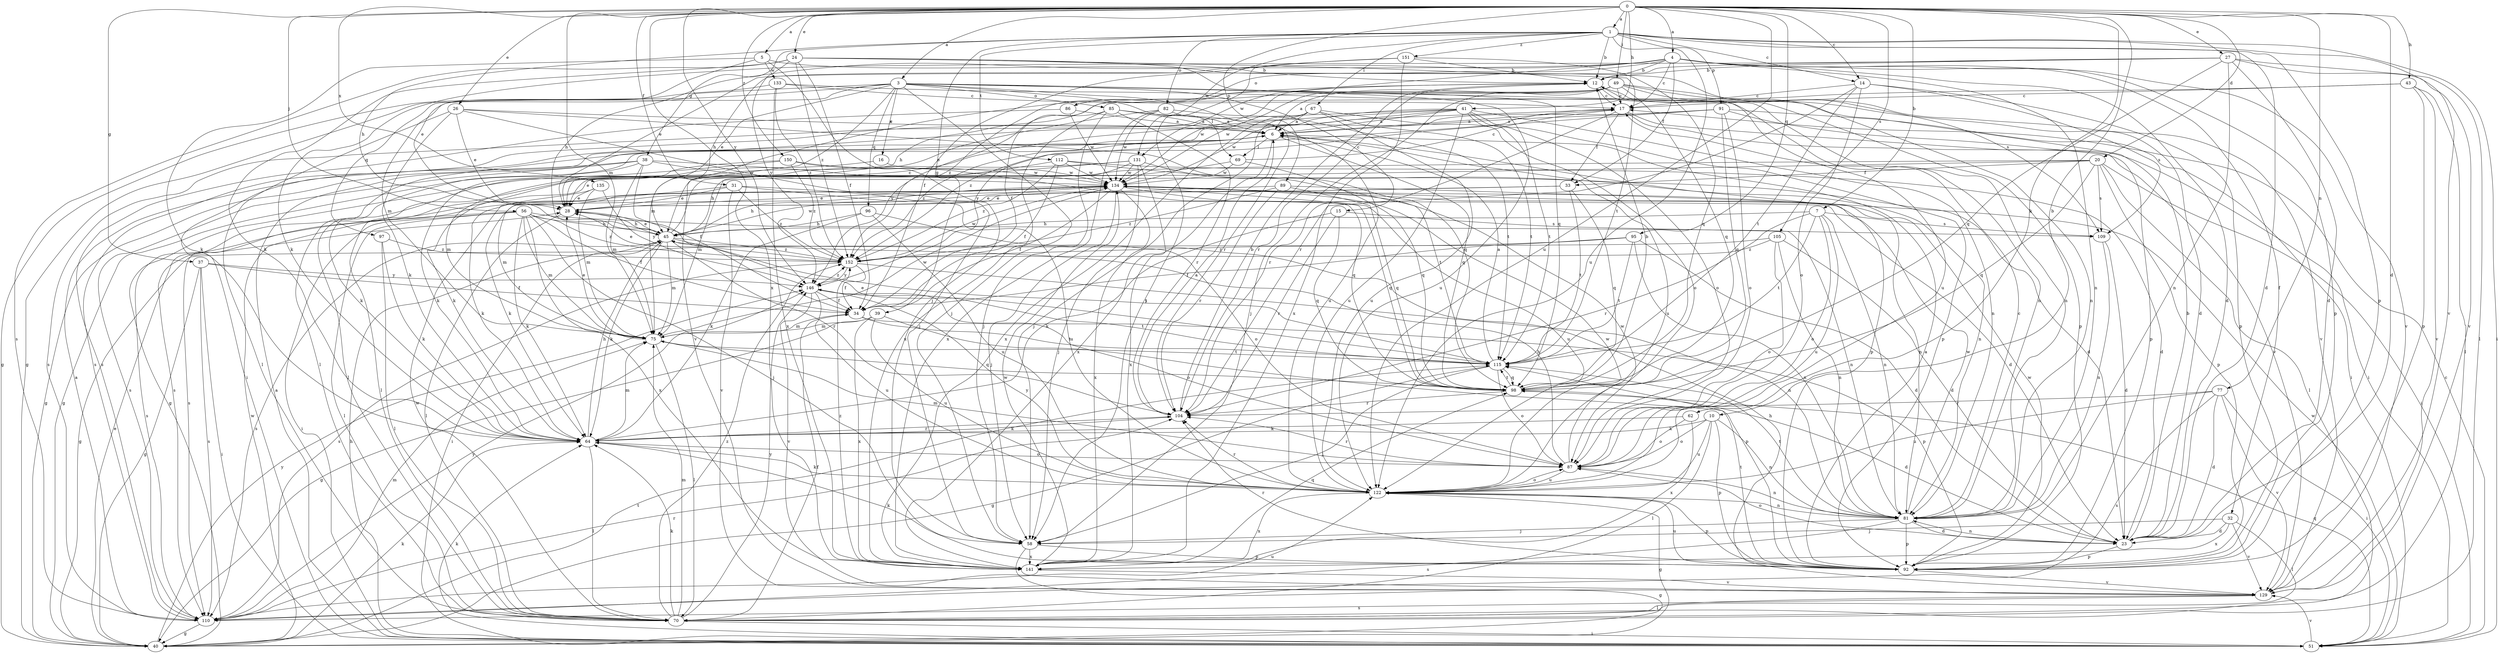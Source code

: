 strict digraph  {
0;
1;
3;
4;
5;
6;
7;
10;
12;
14;
15;
16;
17;
20;
23;
24;
26;
27;
28;
31;
32;
33;
34;
37;
38;
39;
40;
41;
43;
45;
49;
51;
56;
58;
62;
64;
67;
69;
70;
75;
77;
81;
82;
85;
86;
87;
89;
91;
92;
95;
96;
97;
98;
104;
105;
109;
110;
112;
115;
122;
129;
131;
133;
134;
135;
141;
146;
150;
151;
152;
0 -> 1  [label=a];
0 -> 3  [label=a];
0 -> 4  [label=a];
0 -> 5  [label=a];
0 -> 7  [label=b];
0 -> 10  [label=b];
0 -> 14  [label=c];
0 -> 20  [label=d];
0 -> 23  [label=d];
0 -> 24  [label=e];
0 -> 26  [label=e];
0 -> 27  [label=e];
0 -> 31  [label=f];
0 -> 37  [label=g];
0 -> 41  [label=h];
0 -> 43  [label=h];
0 -> 49  [label=i];
0 -> 56  [label=j];
0 -> 62  [label=k];
0 -> 75  [label=m];
0 -> 77  [label=n];
0 -> 89  [label=p];
0 -> 95  [label=q];
0 -> 105  [label=s];
0 -> 122  [label=u];
0 -> 135  [label=x];
0 -> 141  [label=x];
0 -> 146  [label=y];
0 -> 150  [label=z];
1 -> 12  [label=b];
1 -> 14  [label=c];
1 -> 23  [label=d];
1 -> 38  [label=g];
1 -> 39  [label=g];
1 -> 45  [label=h];
1 -> 51  [label=i];
1 -> 67  [label=l];
1 -> 82  [label=o];
1 -> 91  [label=p];
1 -> 92  [label=p];
1 -> 112  [label=t];
1 -> 122  [label=u];
1 -> 129  [label=v];
1 -> 131  [label=w];
1 -> 151  [label=z];
3 -> 15  [label=c];
3 -> 16  [label=c];
3 -> 28  [label=e];
3 -> 40  [label=g];
3 -> 58  [label=j];
3 -> 69  [label=l];
3 -> 75  [label=m];
3 -> 81  [label=n];
3 -> 85  [label=o];
3 -> 96  [label=q];
3 -> 97  [label=q];
3 -> 104  [label=r];
3 -> 122  [label=u];
3 -> 129  [label=v];
4 -> 12  [label=b];
4 -> 17  [label=c];
4 -> 23  [label=d];
4 -> 28  [label=e];
4 -> 32  [label=f];
4 -> 33  [label=f];
4 -> 45  [label=h];
4 -> 81  [label=n];
4 -> 86  [label=o];
4 -> 92  [label=p];
4 -> 129  [label=v];
4 -> 131  [label=w];
5 -> 28  [label=e];
5 -> 58  [label=j];
5 -> 64  [label=k];
5 -> 109  [label=s];
5 -> 133  [label=w];
6 -> 69  [label=l];
6 -> 70  [label=l];
6 -> 92  [label=p];
6 -> 98  [label=q];
6 -> 122  [label=u];
6 -> 141  [label=x];
6 -> 152  [label=z];
7 -> 45  [label=h];
7 -> 81  [label=n];
7 -> 87  [label=o];
7 -> 104  [label=r];
7 -> 109  [label=s];
7 -> 115  [label=t];
7 -> 122  [label=u];
10 -> 64  [label=k];
10 -> 70  [label=l];
10 -> 81  [label=n];
10 -> 87  [label=o];
10 -> 92  [label=p];
10 -> 122  [label=u];
12 -> 17  [label=c];
12 -> 92  [label=p];
12 -> 104  [label=r];
12 -> 122  [label=u];
12 -> 134  [label=w];
12 -> 152  [label=z];
14 -> 17  [label=c];
14 -> 87  [label=o];
14 -> 92  [label=p];
14 -> 104  [label=r];
14 -> 109  [label=s];
14 -> 115  [label=t];
15 -> 64  [label=k];
15 -> 98  [label=q];
15 -> 104  [label=r];
15 -> 109  [label=s];
16 -> 75  [label=m];
16 -> 134  [label=w];
17 -> 6  [label=a];
17 -> 33  [label=f];
17 -> 51  [label=i];
17 -> 104  [label=r];
17 -> 129  [label=v];
17 -> 146  [label=y];
20 -> 33  [label=f];
20 -> 45  [label=h];
20 -> 51  [label=i];
20 -> 70  [label=l];
20 -> 92  [label=p];
20 -> 98  [label=q];
20 -> 109  [label=s];
20 -> 110  [label=s];
23 -> 12  [label=b];
23 -> 81  [label=n];
23 -> 87  [label=o];
23 -> 92  [label=p];
24 -> 12  [label=b];
24 -> 34  [label=f];
24 -> 64  [label=k];
24 -> 98  [label=q];
24 -> 110  [label=s];
24 -> 115  [label=t];
24 -> 146  [label=y];
24 -> 152  [label=z];
26 -> 6  [label=a];
26 -> 28  [label=e];
26 -> 58  [label=j];
26 -> 64  [label=k];
26 -> 70  [label=l];
26 -> 98  [label=q];
27 -> 12  [label=b];
27 -> 23  [label=d];
27 -> 45  [label=h];
27 -> 64  [label=k];
27 -> 70  [label=l];
27 -> 81  [label=n];
27 -> 98  [label=q];
27 -> 129  [label=v];
28 -> 45  [label=h];
28 -> 70  [label=l];
31 -> 23  [label=d];
31 -> 28  [label=e];
31 -> 75  [label=m];
31 -> 122  [label=u];
31 -> 129  [label=v];
31 -> 152  [label=z];
32 -> 23  [label=d];
32 -> 58  [label=j];
32 -> 70  [label=l];
32 -> 129  [label=v];
32 -> 141  [label=x];
33 -> 28  [label=e];
33 -> 64  [label=k];
33 -> 98  [label=q];
33 -> 115  [label=t];
34 -> 75  [label=m];
34 -> 92  [label=p];
34 -> 115  [label=t];
37 -> 34  [label=f];
37 -> 40  [label=g];
37 -> 51  [label=i];
37 -> 110  [label=s];
37 -> 146  [label=y];
38 -> 23  [label=d];
38 -> 34  [label=f];
38 -> 40  [label=g];
38 -> 64  [label=k];
38 -> 75  [label=m];
38 -> 110  [label=s];
38 -> 134  [label=w];
39 -> 40  [label=g];
39 -> 75  [label=m];
39 -> 92  [label=p];
39 -> 122  [label=u];
39 -> 141  [label=x];
40 -> 28  [label=e];
40 -> 64  [label=k];
40 -> 115  [label=t];
40 -> 134  [label=w];
40 -> 146  [label=y];
41 -> 6  [label=a];
41 -> 51  [label=i];
41 -> 70  [label=l];
41 -> 81  [label=n];
41 -> 87  [label=o];
41 -> 92  [label=p];
41 -> 110  [label=s];
41 -> 115  [label=t];
41 -> 122  [label=u];
41 -> 134  [label=w];
43 -> 17  [label=c];
43 -> 45  [label=h];
43 -> 70  [label=l];
43 -> 92  [label=p];
43 -> 129  [label=v];
45 -> 17  [label=c];
45 -> 28  [label=e];
45 -> 51  [label=i];
45 -> 64  [label=k];
45 -> 75  [label=m];
45 -> 104  [label=r];
45 -> 110  [label=s];
45 -> 115  [label=t];
45 -> 134  [label=w];
45 -> 152  [label=z];
49 -> 6  [label=a];
49 -> 17  [label=c];
49 -> 23  [label=d];
49 -> 34  [label=f];
49 -> 58  [label=j];
49 -> 75  [label=m];
49 -> 81  [label=n];
49 -> 98  [label=q];
49 -> 129  [label=v];
49 -> 134  [label=w];
51 -> 6  [label=a];
51 -> 17  [label=c];
51 -> 45  [label=h];
51 -> 64  [label=k];
51 -> 98  [label=q];
51 -> 129  [label=v];
51 -> 134  [label=w];
56 -> 34  [label=f];
56 -> 45  [label=h];
56 -> 51  [label=i];
56 -> 58  [label=j];
56 -> 64  [label=k];
56 -> 70  [label=l];
56 -> 75  [label=m];
56 -> 81  [label=n];
56 -> 110  [label=s];
56 -> 141  [label=x];
56 -> 152  [label=z];
58 -> 40  [label=g];
58 -> 92  [label=p];
58 -> 141  [label=x];
62 -> 64  [label=k];
62 -> 87  [label=o];
62 -> 141  [label=x];
64 -> 45  [label=h];
64 -> 70  [label=l];
64 -> 75  [label=m];
64 -> 87  [label=o];
64 -> 104  [label=r];
67 -> 6  [label=a];
67 -> 58  [label=j];
67 -> 87  [label=o];
67 -> 115  [label=t];
67 -> 122  [label=u];
67 -> 141  [label=x];
69 -> 17  [label=c];
69 -> 70  [label=l];
69 -> 98  [label=q];
69 -> 134  [label=w];
70 -> 34  [label=f];
70 -> 51  [label=i];
70 -> 64  [label=k];
70 -> 75  [label=m];
70 -> 134  [label=w];
70 -> 146  [label=y];
70 -> 152  [label=z];
75 -> 28  [label=e];
75 -> 70  [label=l];
75 -> 98  [label=q];
75 -> 115  [label=t];
75 -> 134  [label=w];
77 -> 23  [label=d];
77 -> 51  [label=i];
77 -> 104  [label=r];
77 -> 110  [label=s];
77 -> 122  [label=u];
77 -> 129  [label=v];
81 -> 17  [label=c];
81 -> 23  [label=d];
81 -> 58  [label=j];
81 -> 92  [label=p];
81 -> 110  [label=s];
81 -> 115  [label=t];
81 -> 134  [label=w];
82 -> 6  [label=a];
82 -> 28  [label=e];
82 -> 115  [label=t];
82 -> 134  [label=w];
82 -> 141  [label=x];
85 -> 6  [label=a];
85 -> 58  [label=j];
85 -> 104  [label=r];
85 -> 122  [label=u];
85 -> 141  [label=x];
85 -> 146  [label=y];
86 -> 6  [label=a];
86 -> 110  [label=s];
86 -> 134  [label=w];
87 -> 45  [label=h];
87 -> 75  [label=m];
87 -> 81  [label=n];
87 -> 104  [label=r];
87 -> 122  [label=u];
87 -> 134  [label=w];
89 -> 28  [label=e];
89 -> 81  [label=n];
89 -> 98  [label=q];
89 -> 104  [label=r];
89 -> 152  [label=z];
91 -> 6  [label=a];
91 -> 51  [label=i];
91 -> 87  [label=o];
91 -> 92  [label=p];
91 -> 98  [label=q];
91 -> 110  [label=s];
91 -> 152  [label=z];
92 -> 6  [label=a];
92 -> 64  [label=k];
92 -> 104  [label=r];
92 -> 115  [label=t];
92 -> 122  [label=u];
92 -> 129  [label=v];
92 -> 134  [label=w];
95 -> 23  [label=d];
95 -> 34  [label=f];
95 -> 81  [label=n];
95 -> 115  [label=t];
95 -> 152  [label=z];
96 -> 45  [label=h];
96 -> 64  [label=k];
96 -> 87  [label=o];
96 -> 122  [label=u];
97 -> 64  [label=k];
97 -> 70  [label=l];
97 -> 152  [label=z];
98 -> 12  [label=b];
98 -> 23  [label=d];
98 -> 104  [label=r];
98 -> 115  [label=t];
104 -> 6  [label=a];
104 -> 12  [label=b];
104 -> 64  [label=k];
105 -> 23  [label=d];
105 -> 40  [label=g];
105 -> 81  [label=n];
105 -> 87  [label=o];
105 -> 152  [label=z];
109 -> 23  [label=d];
109 -> 81  [label=n];
110 -> 6  [label=a];
110 -> 40  [label=g];
110 -> 75  [label=m];
110 -> 104  [label=r];
110 -> 122  [label=u];
110 -> 146  [label=y];
112 -> 23  [label=d];
112 -> 34  [label=f];
112 -> 75  [label=m];
112 -> 81  [label=n];
112 -> 134  [label=w];
112 -> 152  [label=z];
115 -> 6  [label=a];
115 -> 28  [label=e];
115 -> 40  [label=g];
115 -> 58  [label=j];
115 -> 87  [label=o];
115 -> 98  [label=q];
122 -> 40  [label=g];
122 -> 64  [label=k];
122 -> 81  [label=n];
122 -> 87  [label=o];
122 -> 92  [label=p];
122 -> 104  [label=r];
122 -> 134  [label=w];
122 -> 141  [label=x];
122 -> 146  [label=y];
129 -> 45  [label=h];
129 -> 70  [label=l];
129 -> 110  [label=s];
131 -> 28  [label=e];
131 -> 40  [label=g];
131 -> 58  [label=j];
131 -> 64  [label=k];
131 -> 115  [label=t];
131 -> 134  [label=w];
131 -> 141  [label=x];
133 -> 17  [label=c];
133 -> 40  [label=g];
133 -> 81  [label=n];
133 -> 141  [label=x];
133 -> 152  [label=z];
134 -> 28  [label=e];
134 -> 34  [label=f];
134 -> 45  [label=h];
134 -> 58  [label=j];
134 -> 98  [label=q];
134 -> 110  [label=s];
134 -> 122  [label=u];
134 -> 141  [label=x];
135 -> 28  [label=e];
135 -> 64  [label=k];
135 -> 75  [label=m];
135 -> 146  [label=y];
141 -> 98  [label=q];
141 -> 129  [label=v];
141 -> 134  [label=w];
141 -> 152  [label=z];
146 -> 34  [label=f];
146 -> 87  [label=o];
146 -> 115  [label=t];
146 -> 122  [label=u];
146 -> 129  [label=v];
146 -> 152  [label=z];
150 -> 40  [label=g];
150 -> 64  [label=k];
150 -> 98  [label=q];
150 -> 134  [label=w];
150 -> 152  [label=z];
151 -> 12  [label=b];
151 -> 34  [label=f];
151 -> 58  [label=j];
151 -> 98  [label=q];
151 -> 141  [label=x];
152 -> 28  [label=e];
152 -> 34  [label=f];
152 -> 81  [label=n];
152 -> 110  [label=s];
152 -> 134  [label=w];
152 -> 146  [label=y];
}
